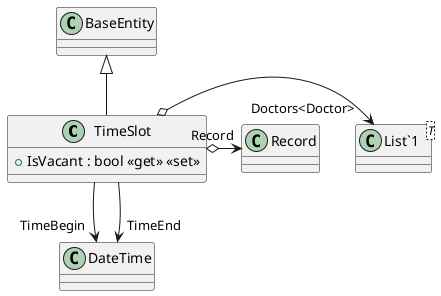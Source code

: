 @startuml
class TimeSlot {
    + IsVacant : bool <<get>> <<set>>
}
class "List`1"<T> {
}
BaseEntity <|-- TimeSlot
TimeSlot --> "TimeBegin" DateTime
TimeSlot --> "TimeEnd" DateTime
TimeSlot o-> "Doctors<Doctor>" "List`1"
TimeSlot o-> "Record" Record
@enduml
